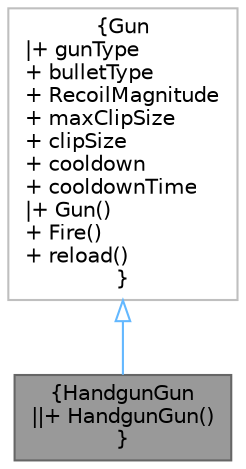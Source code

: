 digraph "HandgunGun"
{
 // LATEX_PDF_SIZE
  bgcolor="transparent";
  edge [fontname=Helvetica,fontsize=10,labelfontname=Helvetica,labelfontsize=10];
  node [fontname=Helvetica,fontsize=10,shape=box,height=0.2,width=0.4];
  Node1 [label="{HandgunGun\n||+ HandgunGun()\l}",height=0.2,width=0.4,color="gray40", fillcolor="grey60", style="filled", fontcolor="black",tooltip=" "];
  Node2 -> Node1 [dir="back",color="steelblue1",style="solid",arrowtail="onormal"];
  Node2 [label="{Gun\n|+ gunType\l+ bulletType\l+ RecoilMagnitude\l+ maxClipSize\l+ clipSize\l+ cooldown\l+ cooldownTime\l|+ Gun()\l+ Fire()\l+ reload()\l}",height=0.2,width=0.4,color="grey75", fillcolor="white", style="filled",URL="$classGun.html",tooltip=" "];
}
